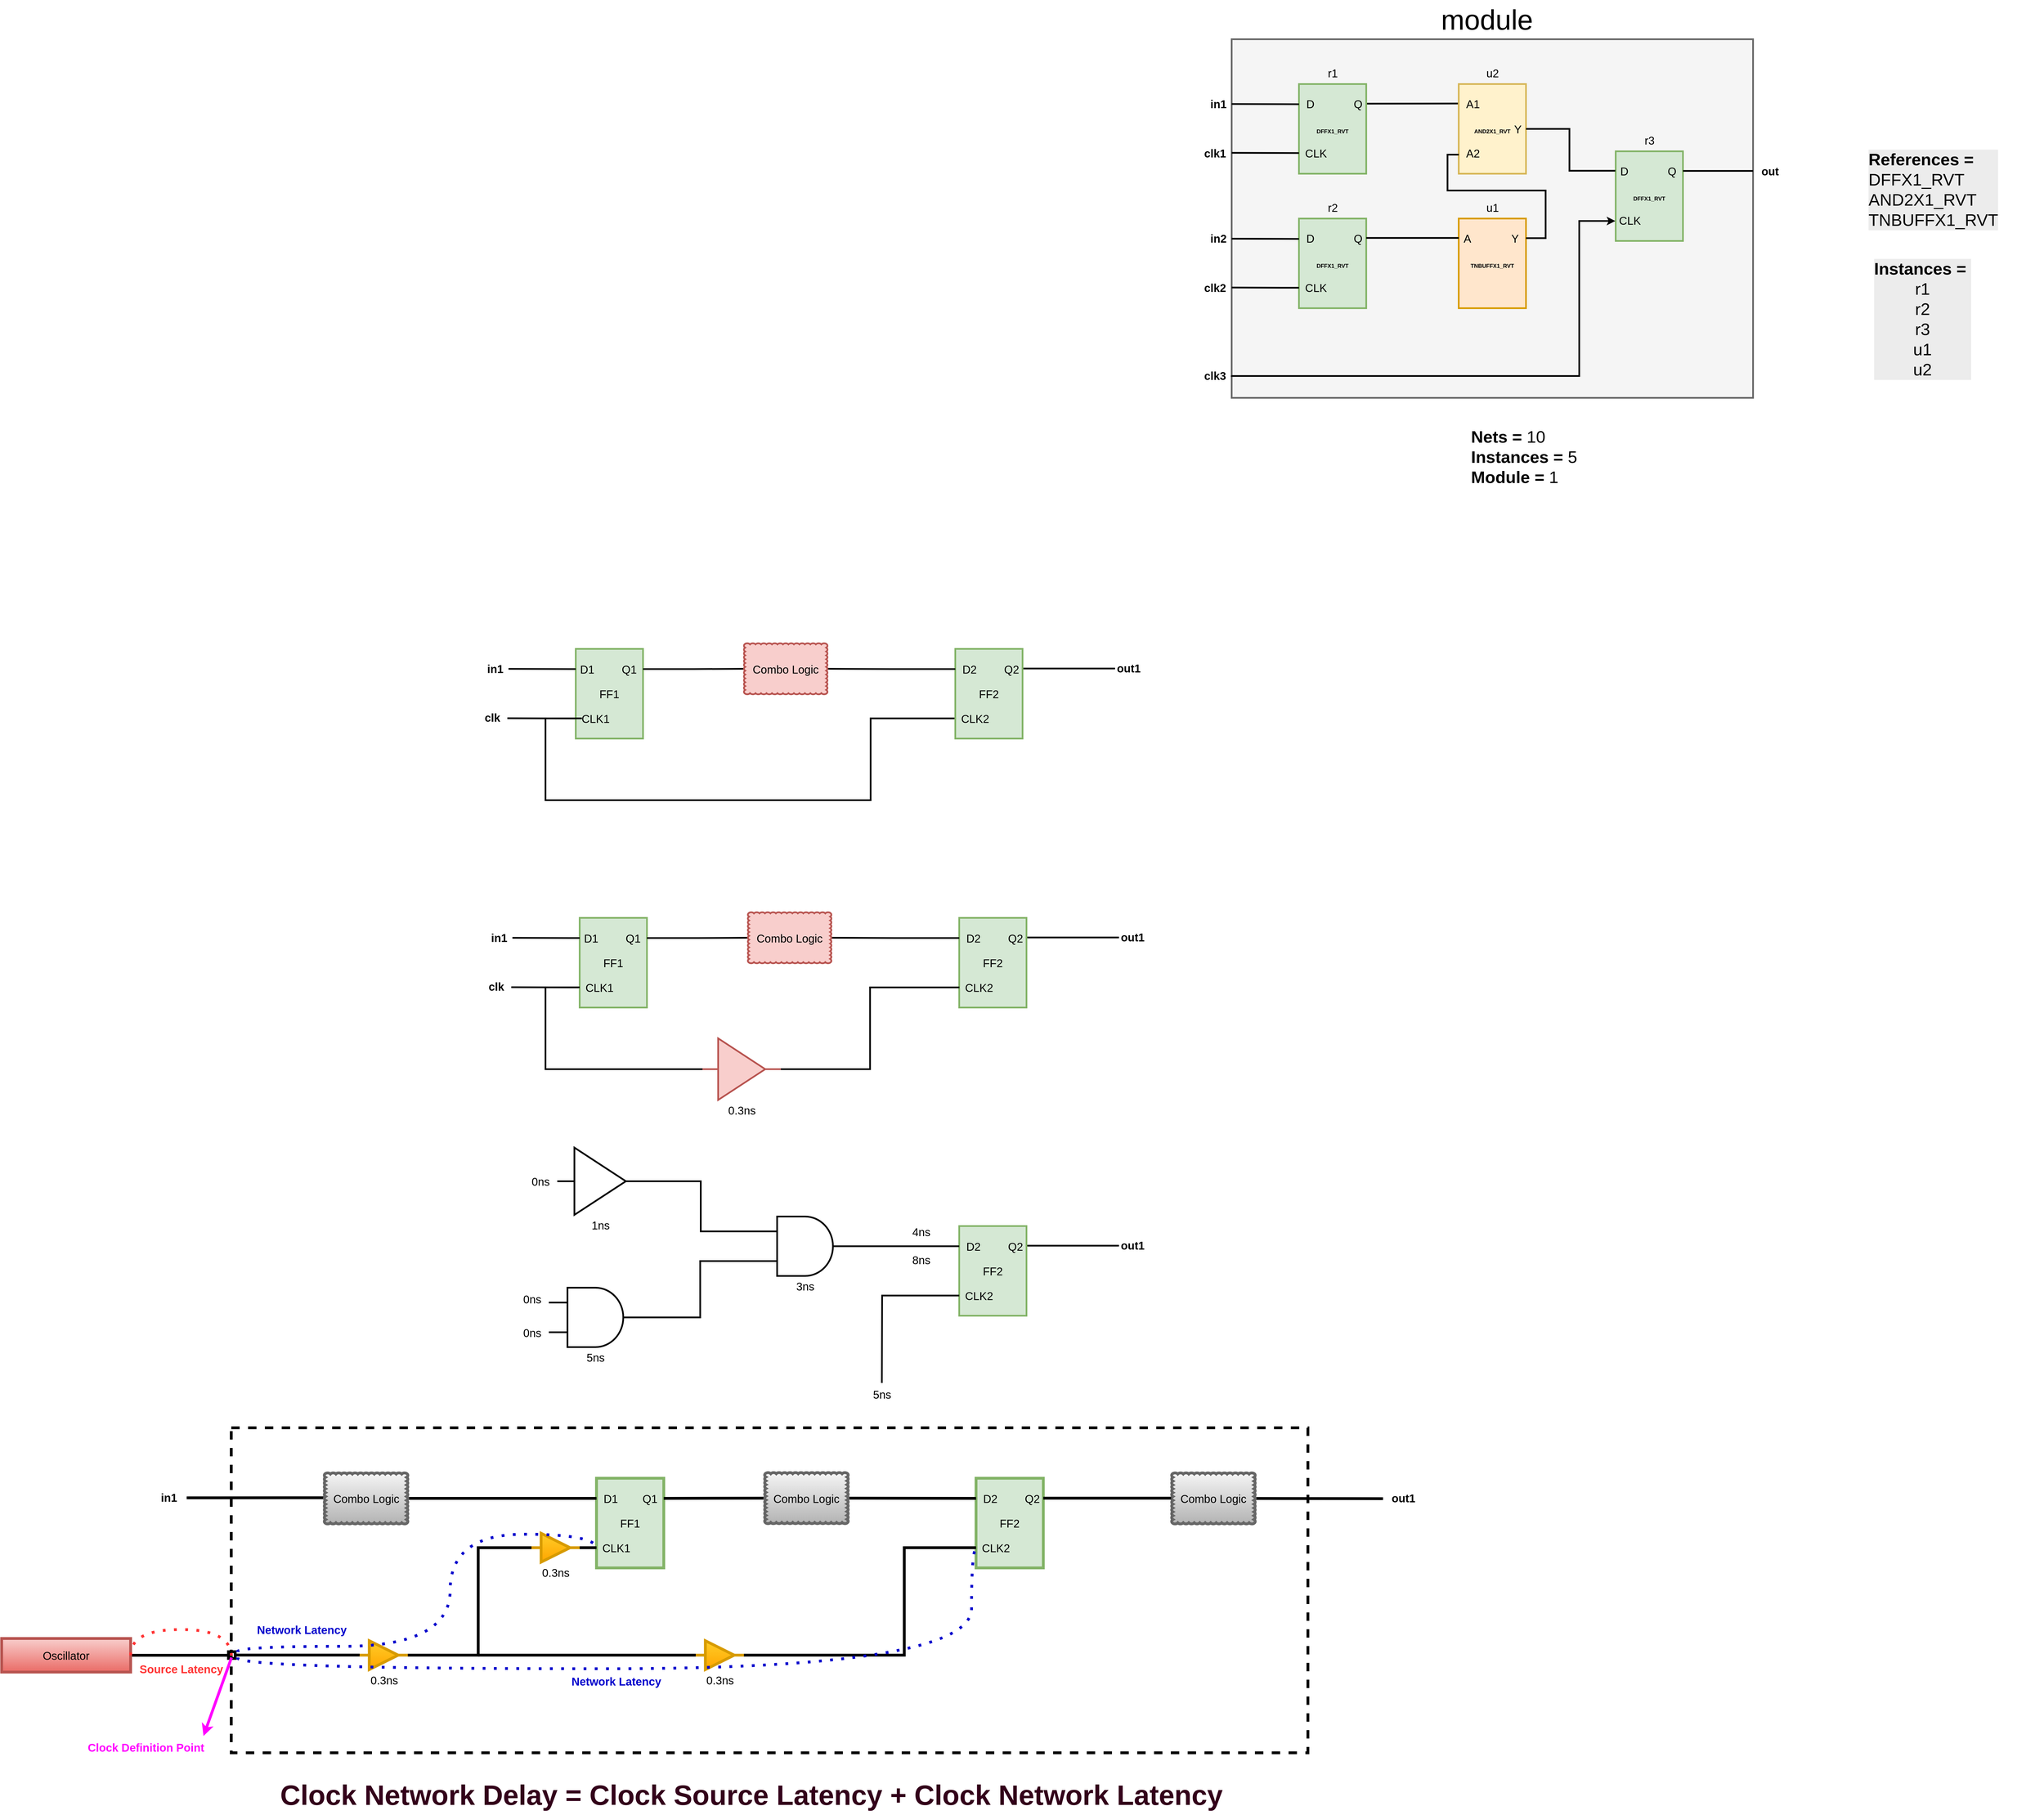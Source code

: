 <mxfile version="27.0.2">
  <diagram name="Page-1" id="DJe6TIGwghdVP-CnH3Ke">
    <mxGraphModel dx="6377" dy="1777" grid="0" gridSize="10" guides="1" tooltips="1" connect="1" arrows="1" fold="1" page="1" pageScale="1" pageWidth="850" pageHeight="1100" math="0" shadow="0">
      <root>
        <mxCell id="0" />
        <mxCell id="1" parent="0" />
        <mxCell id="BB0dW1mJOba3t8yH9grJ-174" value="" style="rounded=0;whiteSpace=wrap;html=1;dashed=1;strokeWidth=5;" vertex="1" parent="1">
          <mxGeometry x="-2320.5" y="2680" width="1920.5" height="580" as="geometry" />
        </mxCell>
        <mxCell id="BB0dW1mJOba3t8yH9grJ-25" value="" style="rounded=0;whiteSpace=wrap;html=1;strokeWidth=3;fillColor=#f5f5f5;strokeColor=#666666;fontColor=#333333;container=0;" vertex="1" parent="1">
          <mxGeometry x="-536" y="202" width="930" height="640" as="geometry" />
        </mxCell>
        <mxCell id="BB0dW1mJOba3t8yH9grJ-31" style="rounded=0;orthogonalLoop=1;jettySize=auto;html=1;entryX=-0.003;entryY=0.217;entryDx=0;entryDy=0;entryPerimeter=0;strokeWidth=3;endArrow=none;startFill=0;" edge="1" parent="1" target="BB0dW1mJOba3t8yH9grJ-17">
          <mxGeometry relative="1" as="geometry">
            <mxPoint x="-296" y="317" as="sourcePoint" />
            <mxPoint x="-131" y="272" as="targetPoint" />
          </mxGeometry>
        </mxCell>
        <mxCell id="BB0dW1mJOba3t8yH9grJ-1" value="&lt;font style=&quot;font-size: 10px;&quot;&gt;&lt;b&gt;DFFX1_RVT&lt;/b&gt;&lt;/font&gt;" style="rounded=0;whiteSpace=wrap;html=1;strokeWidth=3;fontSize=20;fillColor=#d5e8d4;strokeColor=#82b366;container=0;" vertex="1" parent="1">
          <mxGeometry x="-416" y="282" width="120" height="160" as="geometry" />
        </mxCell>
        <mxCell id="BB0dW1mJOba3t8yH9grJ-6" value="D" style="text;html=1;align=center;verticalAlign=middle;resizable=0;points=[];autosize=1;strokeColor=none;fillColor=none;strokeWidth=3;fontSize=20;container=0;" vertex="1" parent="1">
          <mxGeometry x="-416" y="297" width="40" height="40" as="geometry" />
        </mxCell>
        <mxCell id="BB0dW1mJOba3t8yH9grJ-7" value="CLK" style="text;html=1;align=center;verticalAlign=middle;resizable=0;points=[];autosize=1;strokeColor=none;fillColor=none;strokeWidth=3;fontSize=20;container=0;" vertex="1" parent="1">
          <mxGeometry x="-416" y="385" width="60" height="40" as="geometry" />
        </mxCell>
        <mxCell id="BB0dW1mJOba3t8yH9grJ-8" value="Q" style="text;html=1;align=center;verticalAlign=middle;resizable=0;points=[];autosize=1;strokeColor=none;fillColor=none;strokeWidth=3;fontSize=20;container=0;" vertex="1" parent="1">
          <mxGeometry x="-331" y="297" width="40" height="40" as="geometry" />
        </mxCell>
        <mxCell id="BB0dW1mJOba3t8yH9grJ-9" value="&lt;font style=&quot;font-size: 10px;&quot;&gt;&lt;b&gt;DFFX1_RVT&lt;/b&gt;&lt;/font&gt;" style="rounded=0;whiteSpace=wrap;html=1;strokeWidth=3;fontSize=20;fillColor=#d5e8d4;strokeColor=#82b366;container=0;" vertex="1" parent="1">
          <mxGeometry x="-416" y="522" width="120" height="160" as="geometry" />
        </mxCell>
        <mxCell id="BB0dW1mJOba3t8yH9grJ-10" value="D" style="text;html=1;align=center;verticalAlign=middle;resizable=0;points=[];autosize=1;strokeColor=none;fillColor=none;strokeWidth=3;fontSize=20;container=0;" vertex="1" parent="1">
          <mxGeometry x="-416" y="537" width="40" height="40" as="geometry" />
        </mxCell>
        <mxCell id="BB0dW1mJOba3t8yH9grJ-11" value="CLK" style="text;html=1;align=center;verticalAlign=middle;resizable=0;points=[];autosize=1;strokeColor=none;fillColor=none;strokeWidth=3;fontSize=20;container=0;" vertex="1" parent="1">
          <mxGeometry x="-416" y="625" width="60" height="40" as="geometry" />
        </mxCell>
        <mxCell id="BB0dW1mJOba3t8yH9grJ-12" value="Q" style="text;html=1;align=center;verticalAlign=middle;resizable=0;points=[];autosize=1;strokeColor=none;fillColor=none;strokeWidth=3;fontSize=20;container=0;" vertex="1" parent="1">
          <mxGeometry x="-331" y="537" width="40" height="40" as="geometry" />
        </mxCell>
        <mxCell id="BB0dW1mJOba3t8yH9grJ-13" value="&lt;font style=&quot;font-size: 10px;&quot;&gt;&lt;b&gt;DFFX1_RVT&lt;/b&gt;&lt;/font&gt;" style="rounded=0;whiteSpace=wrap;html=1;strokeWidth=3;fontSize=20;fillColor=#d5e8d4;strokeColor=#82b366;container=0;" vertex="1" parent="1">
          <mxGeometry x="149" y="402" width="120" height="160" as="geometry" />
        </mxCell>
        <mxCell id="BB0dW1mJOba3t8yH9grJ-14" value="D" style="text;html=1;align=center;verticalAlign=middle;resizable=0;points=[];autosize=1;strokeColor=none;fillColor=none;strokeWidth=3;fontSize=20;container=0;" vertex="1" parent="1">
          <mxGeometry x="144" y="417" width="40" height="40" as="geometry" />
        </mxCell>
        <mxCell id="BB0dW1mJOba3t8yH9grJ-15" value="CLK" style="text;html=1;align=center;verticalAlign=middle;resizable=0;points=[];autosize=1;strokeColor=none;fillColor=none;strokeWidth=3;fontSize=20;container=0;" vertex="1" parent="1">
          <mxGeometry x="144" y="505" width="60" height="40" as="geometry" />
        </mxCell>
        <mxCell id="BB0dW1mJOba3t8yH9grJ-37" style="edgeStyle=orthogonalEdgeStyle;rounded=0;orthogonalLoop=1;jettySize=auto;html=1;strokeWidth=3;endArrow=none;startFill=0;" edge="1" parent="1" source="BB0dW1mJOba3t8yH9grJ-16">
          <mxGeometry relative="1" as="geometry">
            <mxPoint x="394" y="437" as="targetPoint" />
          </mxGeometry>
        </mxCell>
        <mxCell id="BB0dW1mJOba3t8yH9grJ-16" value="Q" style="text;html=1;align=center;verticalAlign=middle;resizable=0;points=[];autosize=1;strokeColor=none;fillColor=none;strokeWidth=3;fontSize=20;container=0;" vertex="1" parent="1">
          <mxGeometry x="229" y="417" width="40" height="40" as="geometry" />
        </mxCell>
        <mxCell id="BB0dW1mJOba3t8yH9grJ-17" value="&lt;font style=&quot;font-size: 10px;&quot;&gt;&lt;b&gt;AND2X1_RVT&lt;/b&gt;&lt;/font&gt;" style="rounded=0;whiteSpace=wrap;html=1;strokeWidth=3;fontSize=20;fillColor=#fff2cc;strokeColor=#d6b656;container=0;" vertex="1" parent="1">
          <mxGeometry x="-131" y="282" width="120" height="160" as="geometry" />
        </mxCell>
        <mxCell id="BB0dW1mJOba3t8yH9grJ-18" value="A1" style="text;html=1;align=center;verticalAlign=middle;resizable=0;points=[];autosize=1;strokeColor=none;fillColor=none;strokeWidth=3;fontSize=20;container=0;" vertex="1" parent="1">
          <mxGeometry x="-131" y="297" width="50" height="40" as="geometry" />
        </mxCell>
        <mxCell id="BB0dW1mJOba3t8yH9grJ-19" value="A2" style="text;html=1;align=center;verticalAlign=middle;resizable=0;points=[];autosize=1;strokeColor=none;fillColor=none;strokeWidth=3;fontSize=20;container=0;" vertex="1" parent="1">
          <mxGeometry x="-131" y="385" width="50" height="40" as="geometry" />
        </mxCell>
        <mxCell id="BB0dW1mJOba3t8yH9grJ-20" value="Y" style="text;html=1;align=center;verticalAlign=middle;resizable=0;points=[];autosize=1;strokeColor=none;fillColor=none;strokeWidth=3;fontSize=20;container=0;" vertex="1" parent="1">
          <mxGeometry x="-46" y="342" width="40" height="40" as="geometry" />
        </mxCell>
        <mxCell id="BB0dW1mJOba3t8yH9grJ-21" value="&lt;span style=&quot;font-size: 10px;&quot;&gt;&lt;b&gt;TNBUFFX1_RVT&lt;/b&gt;&lt;/span&gt;" style="rounded=0;whiteSpace=wrap;html=1;strokeWidth=3;fontSize=20;fillColor=#ffe6cc;strokeColor=#d79b00;container=0;" vertex="1" parent="1">
          <mxGeometry x="-131" y="522" width="120" height="160" as="geometry" />
        </mxCell>
        <mxCell id="BB0dW1mJOba3t8yH9grJ-22" value="A" style="text;html=1;align=center;verticalAlign=middle;resizable=0;points=[];autosize=1;strokeColor=none;fillColor=none;strokeWidth=3;fontSize=20;container=0;" vertex="1" parent="1">
          <mxGeometry x="-136" y="537" width="40" height="40" as="geometry" />
        </mxCell>
        <mxCell id="BB0dW1mJOba3t8yH9grJ-24" value="Y" style="text;html=1;align=center;verticalAlign=middle;resizable=0;points=[];autosize=1;strokeColor=none;fillColor=none;strokeWidth=3;fontSize=20;container=0;" vertex="1" parent="1">
          <mxGeometry x="-51" y="537" width="40" height="40" as="geometry" />
        </mxCell>
        <mxCell id="BB0dW1mJOba3t8yH9grJ-26" value="" style="endArrow=none;html=1;rounded=0;exitX=0;exitY=0.266;exitDx=0;exitDy=0;exitPerimeter=0;strokeWidth=3;" edge="1" parent="1">
          <mxGeometry width="50" height="50" relative="1" as="geometry">
            <mxPoint x="-536" y="317.6" as="sourcePoint" />
            <mxPoint x="-416" y="318" as="targetPoint" />
          </mxGeometry>
        </mxCell>
        <mxCell id="BB0dW1mJOba3t8yH9grJ-27" value="" style="endArrow=none;html=1;rounded=0;exitX=0;exitY=0.266;exitDx=0;exitDy=0;exitPerimeter=0;strokeWidth=3;" edge="1" parent="1">
          <mxGeometry width="50" height="50" relative="1" as="geometry">
            <mxPoint x="-536" y="404.76" as="sourcePoint" />
            <mxPoint x="-416" y="405.16" as="targetPoint" />
          </mxGeometry>
        </mxCell>
        <mxCell id="BB0dW1mJOba3t8yH9grJ-28" value="" style="endArrow=none;html=1;rounded=0;exitX=0;exitY=0.266;exitDx=0;exitDy=0;exitPerimeter=0;strokeWidth=3;" edge="1" parent="1">
          <mxGeometry width="50" height="50" relative="1" as="geometry">
            <mxPoint x="-536" y="558" as="sourcePoint" />
            <mxPoint x="-416" y="558.4" as="targetPoint" />
          </mxGeometry>
        </mxCell>
        <mxCell id="BB0dW1mJOba3t8yH9grJ-29" value="" style="endArrow=none;html=1;rounded=0;exitX=0;exitY=0.266;exitDx=0;exitDy=0;exitPerimeter=0;strokeWidth=3;" edge="1" parent="1">
          <mxGeometry width="50" height="50" relative="1" as="geometry">
            <mxPoint x="-536" y="645.16" as="sourcePoint" />
            <mxPoint x="-416" y="645.56" as="targetPoint" />
          </mxGeometry>
        </mxCell>
        <mxCell id="BB0dW1mJOba3t8yH9grJ-32" style="rounded=0;orthogonalLoop=1;jettySize=auto;html=1;entryX=-0.003;entryY=0.217;entryDx=0;entryDy=0;entryPerimeter=0;strokeWidth=3;endArrow=none;startFill=0;" edge="1" parent="1">
          <mxGeometry relative="1" as="geometry">
            <mxPoint x="-296" y="556.58" as="sourcePoint" />
            <mxPoint x="-131" y="556.58" as="targetPoint" />
          </mxGeometry>
        </mxCell>
        <mxCell id="BB0dW1mJOba3t8yH9grJ-33" style="edgeStyle=orthogonalEdgeStyle;rounded=0;orthogonalLoop=1;jettySize=auto;html=1;entryX=0.11;entryY=0.495;entryDx=0;entryDy=0;entryPerimeter=0;strokeWidth=3;endArrow=none;startFill=0;" edge="1" parent="1" source="BB0dW1mJOba3t8yH9grJ-17" target="BB0dW1mJOba3t8yH9grJ-14">
          <mxGeometry relative="1" as="geometry" />
        </mxCell>
        <mxCell id="BB0dW1mJOba3t8yH9grJ-34" style="edgeStyle=orthogonalEdgeStyle;rounded=0;orthogonalLoop=1;jettySize=auto;html=1;entryX=0.004;entryY=0.575;entryDx=0;entryDy=0;entryPerimeter=0;strokeWidth=3;endArrow=none;startFill=0;" edge="1" parent="1" source="BB0dW1mJOba3t8yH9grJ-24" target="BB0dW1mJOba3t8yH9grJ-19">
          <mxGeometry relative="1" as="geometry">
            <Array as="points">
              <mxPoint x="24" y="557" />
              <mxPoint x="24" y="472" />
              <mxPoint x="-151" y="472" />
              <mxPoint x="-151" y="408" />
            </Array>
          </mxGeometry>
        </mxCell>
        <mxCell id="BB0dW1mJOba3t8yH9grJ-36" value="" style="endArrow=classic;html=1;rounded=0;entryX=0.073;entryY=0.535;entryDx=0;entryDy=0;entryPerimeter=0;edgeStyle=orthogonalEdgeStyle;strokeWidth=3;endFill=1;" edge="1" parent="1" target="BB0dW1mJOba3t8yH9grJ-15">
          <mxGeometry width="50" height="50" relative="1" as="geometry">
            <mxPoint x="-536" y="802" as="sourcePoint" />
            <mxPoint x="-486" y="752" as="targetPoint" />
            <Array as="points">
              <mxPoint x="-536" y="803" />
              <mxPoint x="84" y="803" />
              <mxPoint x="84" y="526" />
            </Array>
          </mxGeometry>
        </mxCell>
        <mxCell id="BB0dW1mJOba3t8yH9grJ-38" value="in1" style="text;html=1;align=center;verticalAlign=middle;resizable=0;points=[];autosize=1;strokeColor=none;fillColor=none;strokeWidth=3;fontSize=20;fontStyle=1;container=0;" vertex="1" parent="1">
          <mxGeometry x="-583" y="299" width="45" height="36" as="geometry" />
        </mxCell>
        <mxCell id="BB0dW1mJOba3t8yH9grJ-39" value="clk1" style="text;html=1;align=center;verticalAlign=middle;resizable=0;points=[];autosize=1;strokeColor=none;fillColor=none;strokeWidth=3;fontSize=20;fontStyle=1;container=0;" vertex="1" parent="1">
          <mxGeometry x="-593" y="387" width="54" height="36" as="geometry" />
        </mxCell>
        <mxCell id="BB0dW1mJOba3t8yH9grJ-40" value="in2" style="text;html=1;align=center;verticalAlign=middle;resizable=0;points=[];autosize=1;strokeColor=none;fillColor=none;strokeWidth=3;fontSize=20;fontStyle=1;container=0;" vertex="1" parent="1">
          <mxGeometry x="-583" y="539" width="45" height="36" as="geometry" />
        </mxCell>
        <mxCell id="BB0dW1mJOba3t8yH9grJ-41" value="clk2" style="text;html=1;align=center;verticalAlign=middle;resizable=0;points=[];autosize=1;strokeColor=none;fillColor=none;strokeWidth=3;fontSize=20;fontStyle=1;container=0;" vertex="1" parent="1">
          <mxGeometry x="-593" y="627" width="54" height="36" as="geometry" />
        </mxCell>
        <mxCell id="BB0dW1mJOba3t8yH9grJ-42" value="clk3" style="text;html=1;align=center;verticalAlign=middle;resizable=0;points=[];autosize=1;strokeColor=none;fillColor=none;strokeWidth=3;fontSize=20;fontStyle=1;container=0;" vertex="1" parent="1">
          <mxGeometry x="-593" y="784" width="54" height="36" as="geometry" />
        </mxCell>
        <mxCell id="BB0dW1mJOba3t8yH9grJ-43" value="r1" style="text;html=1;align=center;verticalAlign=middle;resizable=0;points=[];autosize=1;strokeColor=none;fillColor=none;strokeWidth=3;fontSize=20;container=0;" vertex="1" parent="1">
          <mxGeometry x="-376" y="242" width="40" height="40" as="geometry" />
        </mxCell>
        <mxCell id="BB0dW1mJOba3t8yH9grJ-44" value="r2" style="text;html=1;align=center;verticalAlign=middle;resizable=0;points=[];autosize=1;strokeColor=none;fillColor=none;strokeWidth=3;fontSize=20;container=0;" vertex="1" parent="1">
          <mxGeometry x="-376" y="482" width="40" height="40" as="geometry" />
        </mxCell>
        <mxCell id="BB0dW1mJOba3t8yH9grJ-45" value="u2" style="text;html=1;align=center;verticalAlign=middle;resizable=0;points=[];autosize=1;strokeColor=none;fillColor=none;strokeWidth=3;fontSize=20;container=0;" vertex="1" parent="1">
          <mxGeometry x="-96" y="242" width="50" height="40" as="geometry" />
        </mxCell>
        <mxCell id="BB0dW1mJOba3t8yH9grJ-46" value="u1" style="text;html=1;align=center;verticalAlign=middle;resizable=0;points=[];autosize=1;strokeColor=none;fillColor=none;strokeWidth=3;fontSize=20;container=0;" vertex="1" parent="1">
          <mxGeometry x="-96" y="482" width="50" height="40" as="geometry" />
        </mxCell>
        <mxCell id="BB0dW1mJOba3t8yH9grJ-47" value="r3" style="text;html=1;align=center;verticalAlign=middle;resizable=0;points=[];autosize=1;strokeColor=none;fillColor=none;strokeWidth=3;fontSize=20;container=0;" vertex="1" parent="1">
          <mxGeometry x="189" y="362" width="40" height="40" as="geometry" />
        </mxCell>
        <mxCell id="BB0dW1mJOba3t8yH9grJ-49" value="&lt;font style=&quot;font-size: 30px;&quot;&gt;&lt;b&gt;Nets =&lt;/b&gt; 10&lt;/font&gt;&lt;div&gt;&lt;font style=&quot;font-size: 30px;&quot;&gt;&lt;b&gt;Instances =&lt;/b&gt; 5&lt;/font&gt;&lt;/div&gt;&lt;div&gt;&lt;font style=&quot;font-size: 30px;&quot;&gt;&lt;b&gt;Module =&lt;/b&gt; 1&lt;/font&gt;&lt;/div&gt;&lt;div&gt;&lt;br&gt;&lt;/div&gt;" style="text;html=1;align=left;verticalAlign=middle;resizable=0;points=[];autosize=1;strokeColor=none;fillColor=none;strokeWidth=3;fontSize=20;container=0;" vertex="1" parent="1">
          <mxGeometry x="-111" y="887" width="207" height="144" as="geometry" />
        </mxCell>
        <mxCell id="BB0dW1mJOba3t8yH9grJ-50" value="module" style="text;html=1;align=center;verticalAlign=middle;resizable=0;points=[];autosize=1;strokeColor=none;fillColor=none;strokeWidth=3;fontSize=50;container=0;" vertex="1" parent="1">
          <mxGeometry x="-176" y="132" width="190" height="70" as="geometry" />
        </mxCell>
        <mxCell id="BB0dW1mJOba3t8yH9grJ-51" value="out" style="text;html=1;align=center;verticalAlign=middle;resizable=0;points=[];autosize=1;strokeColor=none;fillColor=none;strokeWidth=3;fontSize=20;fontStyle=1;container=0;" vertex="1" parent="1">
          <mxGeometry x="401" y="419" width="46" height="36" as="geometry" />
        </mxCell>
        <mxCell id="BB0dW1mJOba3t8yH9grJ-54" value="&lt;div style=&quot;forced-color-adjust: none; color: rgb(0, 0, 0); font-family: Helvetica; font-size: 20px; font-style: normal; font-variant-ligatures: normal; font-variant-caps: normal; letter-spacing: normal; orphans: 2; text-align: left; text-indent: 0px; text-transform: none; widows: 2; word-spacing: 0px; -webkit-text-stroke-width: 0px; white-space: nowrap; background-color: rgb(236, 236, 236); text-decoration-thickness: initial; text-decoration-style: initial; text-decoration-color: initial;&quot;&gt;&lt;font style=&quot;forced-color-adjust: none; font-size: 30px;&quot;&gt;&lt;b&gt;References =&amp;nbsp;&lt;/b&gt;&lt;/font&gt;&lt;/div&gt;&lt;div style=&quot;forced-color-adjust: none; color: rgb(0, 0, 0); font-family: Helvetica; font-size: 20px; font-style: normal; font-variant-ligatures: normal; font-variant-caps: normal; font-weight: 400; letter-spacing: normal; orphans: 2; text-align: left; text-indent: 0px; text-transform: none; widows: 2; word-spacing: 0px; -webkit-text-stroke-width: 0px; white-space: nowrap; background-color: rgb(236, 236, 236); text-decoration-thickness: initial; text-decoration-style: initial; text-decoration-color: initial;&quot;&gt;&lt;span style=&quot;background-color: light-dark(rgb(236, 236, 236), rgb(34, 34, 34)); color: light-dark(rgb(0, 0, 0), rgb(237, 237, 237)); font-size: 30px; text-align: center; text-wrap-mode: wrap;&quot;&gt;DFFX1_RVT&lt;/span&gt;&lt;br&gt;&lt;span style=&quot;background-color: light-dark(rgb(236, 236, 236), rgb(34, 34, 34)); color: light-dark(rgb(0, 0, 0), rgb(237, 237, 237)); font-size: 30px; text-align: center; text-wrap-mode: wrap;&quot;&gt;AND2X1_RVT&lt;/span&gt;&lt;br&gt;&lt;span style=&quot;background-color: light-dark(rgb(236, 236, 236), rgb(34, 34, 34)); color: light-dark(rgb(0, 0, 0), rgb(237, 237, 237)); font-size: 30px; text-align: center; text-wrap-mode: wrap;&quot;&gt;TNBUFFX1_RVT&lt;/span&gt;&lt;/div&gt;" style="text;whiteSpace=wrap;html=1;" vertex="1" parent="1">
          <mxGeometry x="597.999" y="392.0" width="304" height="206" as="geometry" />
        </mxCell>
        <mxCell id="BB0dW1mJOba3t8yH9grJ-55" value="&lt;div style=&quot;forced-color-adjust: none; color: rgb(0, 0, 0); font-family: Helvetica; font-size: 20px; font-style: normal; font-variant-ligatures: normal; font-variant-caps: normal; letter-spacing: normal; orphans: 2; text-align: left; text-indent: 0px; text-transform: none; widows: 2; word-spacing: 0px; -webkit-text-stroke-width: 0px; white-space: nowrap; background-color: rgb(236, 236, 236); text-decoration-thickness: initial; text-decoration-style: initial; text-decoration-color: initial;&quot;&gt;&lt;font style=&quot;forced-color-adjust: none; font-size: 30px;&quot;&gt;&lt;b&gt;Instances =&amp;nbsp;&lt;/b&gt;&lt;/font&gt;&lt;/div&gt;&lt;div style=&quot;text-align: center; forced-color-adjust: none; color: rgb(0, 0, 0); font-family: Helvetica; font-style: normal; font-variant-ligatures: normal; font-variant-caps: normal; font-weight: 400; letter-spacing: normal; orphans: 2; text-indent: 0px; text-transform: none; widows: 2; word-spacing: 0px; -webkit-text-stroke-width: 0px; white-space-collapse: collapse; background-color: rgb(236, 236, 236); text-decoration-thickness: initial; text-decoration-style: initial; text-decoration-color: initial;&quot;&gt;&lt;span style=&quot;font-size: 30px;&quot;&gt;r1&lt;/span&gt;&lt;/div&gt;&lt;div style=&quot;text-align: center; forced-color-adjust: none; color: rgb(0, 0, 0); font-family: Helvetica; font-style: normal; font-variant-ligatures: normal; font-variant-caps: normal; font-weight: 400; letter-spacing: normal; orphans: 2; text-indent: 0px; text-transform: none; widows: 2; word-spacing: 0px; -webkit-text-stroke-width: 0px; white-space-collapse: collapse; background-color: rgb(236, 236, 236); text-decoration-thickness: initial; text-decoration-style: initial; text-decoration-color: initial;&quot;&gt;&lt;span style=&quot;font-size: 30px;&quot;&gt;r2&lt;/span&gt;&lt;/div&gt;&lt;div style=&quot;text-align: center; forced-color-adjust: none; color: rgb(0, 0, 0); font-family: Helvetica; font-style: normal; font-variant-ligatures: normal; font-variant-caps: normal; font-weight: 400; letter-spacing: normal; orphans: 2; text-indent: 0px; text-transform: none; widows: 2; word-spacing: 0px; -webkit-text-stroke-width: 0px; white-space-collapse: collapse; background-color: rgb(236, 236, 236); text-decoration-thickness: initial; text-decoration-style: initial; text-decoration-color: initial;&quot;&gt;&lt;span style=&quot;font-size: 30px;&quot;&gt;r3&lt;/span&gt;&lt;/div&gt;&lt;div style=&quot;text-align: center; forced-color-adjust: none; color: rgb(0, 0, 0); font-family: Helvetica; font-style: normal; font-variant-ligatures: normal; font-variant-caps: normal; font-weight: 400; letter-spacing: normal; orphans: 2; text-indent: 0px; text-transform: none; widows: 2; word-spacing: 0px; -webkit-text-stroke-width: 0px; white-space-collapse: collapse; background-color: rgb(236, 236, 236); text-decoration-thickness: initial; text-decoration-style: initial; text-decoration-color: initial;&quot;&gt;&lt;span style=&quot;font-size: 30px;&quot;&gt;u1&lt;/span&gt;&lt;/div&gt;&lt;div style=&quot;text-align: center; forced-color-adjust: none; color: rgb(0, 0, 0); font-family: Helvetica; font-style: normal; font-variant-ligatures: normal; font-variant-caps: normal; font-weight: 400; letter-spacing: normal; orphans: 2; text-indent: 0px; text-transform: none; widows: 2; word-spacing: 0px; -webkit-text-stroke-width: 0px; white-space-collapse: collapse; background-color: rgb(236, 236, 236); text-decoration-thickness: initial; text-decoration-style: initial; text-decoration-color: initial;&quot;&gt;&lt;span style=&quot;font-size: 30px;&quot;&gt;u2&lt;/span&gt;&lt;/div&gt;" style="text;whiteSpace=wrap;html=1;" vertex="1" parent="1">
          <mxGeometry x="607.999" y="587.0" width="304" height="206" as="geometry" />
        </mxCell>
        <mxCell id="BB0dW1mJOba3t8yH9grJ-57" value="FF1" style="rounded=0;whiteSpace=wrap;html=1;strokeWidth=3;fontSize=20;fillColor=#d5e8d4;strokeColor=#82b366;container=0;" vertex="1" parent="1">
          <mxGeometry x="-1699" y="1770" width="120" height="160" as="geometry" />
        </mxCell>
        <mxCell id="BB0dW1mJOba3t8yH9grJ-58" value="" style="endArrow=none;html=1;rounded=0;exitX=0;exitY=0.266;exitDx=0;exitDy=0;exitPerimeter=0;strokeWidth=3;" edge="1" parent="1">
          <mxGeometry width="50" height="50" relative="1" as="geometry">
            <mxPoint x="-1819" y="1805.6" as="sourcePoint" />
            <mxPoint x="-1699" y="1806" as="targetPoint" />
          </mxGeometry>
        </mxCell>
        <mxCell id="BB0dW1mJOba3t8yH9grJ-60" value="in1" style="text;html=1;align=center;verticalAlign=middle;resizable=0;points=[];autosize=1;strokeColor=none;fillColor=none;strokeWidth=3;fontSize=20;fontStyle=1;container=0;" vertex="1" parent="1">
          <mxGeometry x="-1866" y="1787" width="45" height="36" as="geometry" />
        </mxCell>
        <mxCell id="BB0dW1mJOba3t8yH9grJ-61" value="clk" style="text;html=1;align=center;verticalAlign=middle;resizable=0;points=[];autosize=1;strokeColor=none;fillColor=none;strokeWidth=4;fontSize=20;fontStyle=1;container=0;" vertex="1" parent="1">
          <mxGeometry x="-1873" y="1872" width="50" height="40" as="geometry" />
        </mxCell>
        <mxCell id="BB0dW1mJOba3t8yH9grJ-62" value="D1" style="text;html=1;align=center;verticalAlign=middle;resizable=0;points=[];autosize=1;strokeColor=none;fillColor=none;strokeWidth=3;fontSize=20;container=0;" vertex="1" parent="1">
          <mxGeometry x="-1704" y="1786" width="50" height="40" as="geometry" />
        </mxCell>
        <mxCell id="BB0dW1mJOba3t8yH9grJ-86" style="edgeStyle=orthogonalEdgeStyle;rounded=0;orthogonalLoop=1;jettySize=auto;html=1;entryX=0;entryY=0.5;entryDx=0;entryDy=0;strokeWidth=3;endArrow=none;startFill=0;" edge="1" parent="1" source="BB0dW1mJOba3t8yH9grJ-63" target="BB0dW1mJOba3t8yH9grJ-84">
          <mxGeometry relative="1" as="geometry">
            <Array as="points">
              <mxPoint x="-1760" y="1894" />
              <mxPoint x="-1760" y="2040" />
            </Array>
          </mxGeometry>
        </mxCell>
        <mxCell id="BB0dW1mJOba3t8yH9grJ-63" value="CLK1" style="text;html=1;align=center;verticalAlign=middle;resizable=0;points=[];autosize=1;strokeColor=none;fillColor=none;strokeWidth=3;fontSize=20;container=0;" vertex="1" parent="1">
          <mxGeometry x="-1699" y="1874" width="70" height="40" as="geometry" />
        </mxCell>
        <mxCell id="BB0dW1mJOba3t8yH9grJ-79" value="" style="edgeStyle=orthogonalEdgeStyle;rounded=0;orthogonalLoop=1;jettySize=auto;html=1;strokeWidth=3;endArrow=none;startFill=0;" edge="1" parent="1" source="BB0dW1mJOba3t8yH9grJ-64" target="BB0dW1mJOba3t8yH9grJ-78">
          <mxGeometry relative="1" as="geometry" />
        </mxCell>
        <mxCell id="BB0dW1mJOba3t8yH9grJ-64" value="Q1" style="text;html=1;align=center;verticalAlign=middle;resizable=0;points=[];autosize=1;strokeColor=none;fillColor=none;strokeWidth=3;fontSize=20;container=0;" vertex="1" parent="1">
          <mxGeometry x="-1629" y="1786" width="50" height="40" as="geometry" />
        </mxCell>
        <mxCell id="BB0dW1mJOba3t8yH9grJ-65" style="rounded=0;orthogonalLoop=1;jettySize=auto;html=1;entryX=-0.003;entryY=0.217;entryDx=0;entryDy=0;entryPerimeter=0;strokeWidth=3;endArrow=none;startFill=0;" edge="1" parent="1">
          <mxGeometry relative="1" as="geometry">
            <mxPoint x="-902" y="1805" as="sourcePoint" />
            <mxPoint x="-737" y="1805" as="targetPoint" />
          </mxGeometry>
        </mxCell>
        <mxCell id="BB0dW1mJOba3t8yH9grJ-66" value="FF2" style="rounded=0;whiteSpace=wrap;html=1;strokeWidth=3;fontSize=20;fillColor=#d5e8d4;strokeColor=#82b366;container=0;" vertex="1" parent="1">
          <mxGeometry x="-1022" y="1770" width="120" height="160" as="geometry" />
        </mxCell>
        <mxCell id="BB0dW1mJOba3t8yH9grJ-83" value="" style="edgeStyle=orthogonalEdgeStyle;rounded=0;orthogonalLoop=1;jettySize=auto;html=1;endArrow=none;startFill=0;strokeWidth=3;" edge="1" parent="1" source="BB0dW1mJOba3t8yH9grJ-71" target="BB0dW1mJOba3t8yH9grJ-78">
          <mxGeometry relative="1" as="geometry" />
        </mxCell>
        <mxCell id="BB0dW1mJOba3t8yH9grJ-71" value="D2" style="text;html=1;align=center;verticalAlign=middle;resizable=0;points=[];autosize=1;strokeColor=none;fillColor=none;strokeWidth=3;fontSize=20;container=0;" vertex="1" parent="1">
          <mxGeometry x="-1022" y="1786" width="50" height="40" as="geometry" />
        </mxCell>
        <mxCell id="BB0dW1mJOba3t8yH9grJ-72" value="CLK2" style="text;html=1;align=center;verticalAlign=middle;resizable=0;points=[];autosize=1;strokeColor=none;fillColor=none;strokeWidth=3;fontSize=20;container=0;" vertex="1" parent="1">
          <mxGeometry x="-1022" y="1874" width="70" height="40" as="geometry" />
        </mxCell>
        <mxCell id="BB0dW1mJOba3t8yH9grJ-73" value="Q2" style="text;html=1;align=center;verticalAlign=middle;resizable=0;points=[];autosize=1;strokeColor=none;fillColor=none;strokeWidth=3;fontSize=20;container=0;" vertex="1" parent="1">
          <mxGeometry x="-947" y="1786" width="50" height="40" as="geometry" />
        </mxCell>
        <mxCell id="BB0dW1mJOba3t8yH9grJ-78" value="Combo Logic" style="whiteSpace=wrap;html=1;shape=mxgraph.basic.cloud_rect;strokeWidth=3;fontSize=20;fillColor=#f8cecc;strokeColor=#b85450;" vertex="1" parent="1">
          <mxGeometry x="-1399" y="1760" width="149" height="91" as="geometry" />
        </mxCell>
        <mxCell id="BB0dW1mJOba3t8yH9grJ-84" value="0.3ns" style="verticalLabelPosition=bottom;shadow=0;dashed=0;align=center;html=1;verticalAlign=top;shape=mxgraph.electrical.logic_gates.buffer2;strokeWidth=3;fontSize=20;fillColor=#f8cecc;strokeColor=#b85450;" vertex="1" parent="1">
          <mxGeometry x="-1480" y="1985" width="140" height="110" as="geometry" />
        </mxCell>
        <mxCell id="BB0dW1mJOba3t8yH9grJ-88" value="" style="endArrow=none;html=1;rounded=0;exitX=0;exitY=0.266;exitDx=0;exitDy=0;exitPerimeter=0;strokeWidth=3;" edge="1" parent="1">
          <mxGeometry width="50" height="50" relative="1" as="geometry">
            <mxPoint x="-1821" y="1893.77" as="sourcePoint" />
            <mxPoint x="-1701" y="1894.17" as="targetPoint" />
          </mxGeometry>
        </mxCell>
        <mxCell id="BB0dW1mJOba3t8yH9grJ-90" style="edgeStyle=orthogonalEdgeStyle;rounded=0;orthogonalLoop=1;jettySize=auto;html=1;exitX=1;exitY=0.5;exitDx=0;exitDy=0;entryX=0.004;entryY=0.502;entryDx=0;entryDy=0;entryPerimeter=0;strokeWidth=3;endArrow=none;startFill=0;" edge="1" parent="1" source="BB0dW1mJOba3t8yH9grJ-84" target="BB0dW1mJOba3t8yH9grJ-72">
          <mxGeometry relative="1" as="geometry" />
        </mxCell>
        <mxCell id="BB0dW1mJOba3t8yH9grJ-91" value="out1" style="text;html=1;align=center;verticalAlign=middle;resizable=0;points=[];autosize=1;strokeColor=none;fillColor=none;strokeWidth=3;fontSize=20;fontStyle=1;container=0;" vertex="1" parent="1">
          <mxGeometry x="-743" y="1784" width="60" height="40" as="geometry" />
        </mxCell>
        <mxCell id="BB0dW1mJOba3t8yH9grJ-92" value="FF1" style="rounded=0;whiteSpace=wrap;html=1;strokeWidth=3;fontSize=20;fillColor=#d5e8d4;strokeColor=#82b366;container=0;" vertex="1" parent="1">
          <mxGeometry x="-1706" y="1290" width="120" height="160" as="geometry" />
        </mxCell>
        <mxCell id="BB0dW1mJOba3t8yH9grJ-93" value="" style="endArrow=none;html=1;rounded=0;exitX=0;exitY=0.266;exitDx=0;exitDy=0;exitPerimeter=0;strokeWidth=3;" edge="1" parent="1">
          <mxGeometry width="50" height="50" relative="1" as="geometry">
            <mxPoint x="-1826" y="1325.6" as="sourcePoint" />
            <mxPoint x="-1706" y="1326" as="targetPoint" />
          </mxGeometry>
        </mxCell>
        <mxCell id="BB0dW1mJOba3t8yH9grJ-94" value="in1" style="text;html=1;align=center;verticalAlign=middle;resizable=0;points=[];autosize=1;strokeColor=none;fillColor=none;strokeWidth=3;fontSize=20;fontStyle=1;container=0;" vertex="1" parent="1">
          <mxGeometry x="-1873" y="1307" width="45" height="36" as="geometry" />
        </mxCell>
        <mxCell id="BB0dW1mJOba3t8yH9grJ-95" value="clk" style="text;html=1;align=center;verticalAlign=middle;resizable=0;points=[];autosize=1;strokeColor=none;fillColor=none;strokeWidth=4;fontSize=20;fontStyle=1;container=0;" vertex="1" parent="1">
          <mxGeometry x="-1880" y="1392" width="50" height="40" as="geometry" />
        </mxCell>
        <mxCell id="BB0dW1mJOba3t8yH9grJ-96" value="D1" style="text;html=1;align=center;verticalAlign=middle;resizable=0;points=[];autosize=1;strokeColor=none;fillColor=none;strokeWidth=3;fontSize=20;container=0;" vertex="1" parent="1">
          <mxGeometry x="-1711" y="1306" width="50" height="40" as="geometry" />
        </mxCell>
        <mxCell id="BB0dW1mJOba3t8yH9grJ-97" style="edgeStyle=orthogonalEdgeStyle;rounded=0;orthogonalLoop=1;jettySize=auto;html=1;strokeWidth=3;endArrow=none;startFill=0;" edge="1" parent="1">
          <mxGeometry relative="1" as="geometry">
            <Array as="points">
              <mxPoint x="-1760" y="1414" />
              <mxPoint x="-1760" y="1560" />
              <mxPoint x="-1180" y="1560" />
              <mxPoint x="-1180" y="1414" />
            </Array>
            <mxPoint x="-1695" y="1414" as="sourcePoint" />
            <mxPoint x="-1029" y="1414" as="targetPoint" />
          </mxGeometry>
        </mxCell>
        <mxCell id="BB0dW1mJOba3t8yH9grJ-98" value="CLK1" style="text;html=1;align=center;verticalAlign=middle;resizable=0;points=[];autosize=1;strokeColor=none;fillColor=none;strokeWidth=3;fontSize=20;container=0;" vertex="1" parent="1">
          <mxGeometry x="-1706" y="1394" width="70" height="40" as="geometry" />
        </mxCell>
        <mxCell id="BB0dW1mJOba3t8yH9grJ-99" value="" style="edgeStyle=orthogonalEdgeStyle;rounded=0;orthogonalLoop=1;jettySize=auto;html=1;strokeWidth=3;endArrow=none;startFill=0;" edge="1" parent="1" source="BB0dW1mJOba3t8yH9grJ-100" target="BB0dW1mJOba3t8yH9grJ-107">
          <mxGeometry relative="1" as="geometry" />
        </mxCell>
        <mxCell id="BB0dW1mJOba3t8yH9grJ-100" value="Q1" style="text;html=1;align=center;verticalAlign=middle;resizable=0;points=[];autosize=1;strokeColor=none;fillColor=none;strokeWidth=3;fontSize=20;container=0;" vertex="1" parent="1">
          <mxGeometry x="-1636" y="1306" width="50" height="40" as="geometry" />
        </mxCell>
        <mxCell id="BB0dW1mJOba3t8yH9grJ-101" style="rounded=0;orthogonalLoop=1;jettySize=auto;html=1;entryX=-0.003;entryY=0.217;entryDx=0;entryDy=0;entryPerimeter=0;strokeWidth=3;endArrow=none;startFill=0;" edge="1" parent="1">
          <mxGeometry relative="1" as="geometry">
            <mxPoint x="-909" y="1325" as="sourcePoint" />
            <mxPoint x="-744" y="1325" as="targetPoint" />
          </mxGeometry>
        </mxCell>
        <mxCell id="BB0dW1mJOba3t8yH9grJ-102" value="FF2" style="rounded=0;whiteSpace=wrap;html=1;strokeWidth=3;fontSize=20;fillColor=#d5e8d4;strokeColor=#82b366;container=0;" vertex="1" parent="1">
          <mxGeometry x="-1029" y="1290" width="120" height="160" as="geometry" />
        </mxCell>
        <mxCell id="BB0dW1mJOba3t8yH9grJ-103" value="" style="edgeStyle=orthogonalEdgeStyle;rounded=0;orthogonalLoop=1;jettySize=auto;html=1;endArrow=none;startFill=0;strokeWidth=3;" edge="1" parent="1" source="BB0dW1mJOba3t8yH9grJ-104" target="BB0dW1mJOba3t8yH9grJ-107">
          <mxGeometry relative="1" as="geometry" />
        </mxCell>
        <mxCell id="BB0dW1mJOba3t8yH9grJ-104" value="D2" style="text;html=1;align=center;verticalAlign=middle;resizable=0;points=[];autosize=1;strokeColor=none;fillColor=none;strokeWidth=3;fontSize=20;container=0;" vertex="1" parent="1">
          <mxGeometry x="-1029" y="1306" width="50" height="40" as="geometry" />
        </mxCell>
        <mxCell id="BB0dW1mJOba3t8yH9grJ-105" value="CLK2" style="text;html=1;align=center;verticalAlign=middle;resizable=0;points=[];autosize=1;strokeColor=none;fillColor=none;strokeWidth=3;fontSize=20;container=0;" vertex="1" parent="1">
          <mxGeometry x="-1029" y="1394" width="70" height="40" as="geometry" />
        </mxCell>
        <mxCell id="BB0dW1mJOba3t8yH9grJ-106" value="Q2" style="text;html=1;align=center;verticalAlign=middle;resizable=0;points=[];autosize=1;strokeColor=none;fillColor=none;strokeWidth=3;fontSize=20;container=0;" vertex="1" parent="1">
          <mxGeometry x="-954" y="1306" width="50" height="40" as="geometry" />
        </mxCell>
        <mxCell id="BB0dW1mJOba3t8yH9grJ-107" value="Combo Logic" style="whiteSpace=wrap;html=1;shape=mxgraph.basic.cloud_rect;strokeWidth=3;fontSize=20;fillColor=#f8cecc;strokeColor=#b85450;" vertex="1" parent="1">
          <mxGeometry x="-1406" y="1280" width="149" height="91" as="geometry" />
        </mxCell>
        <mxCell id="BB0dW1mJOba3t8yH9grJ-109" value="" style="endArrow=none;html=1;rounded=0;exitX=0;exitY=0.266;exitDx=0;exitDy=0;exitPerimeter=0;strokeWidth=3;" edge="1" parent="1">
          <mxGeometry width="50" height="50" relative="1" as="geometry">
            <mxPoint x="-1828" y="1413.77" as="sourcePoint" />
            <mxPoint x="-1708" y="1414.17" as="targetPoint" />
          </mxGeometry>
        </mxCell>
        <mxCell id="BB0dW1mJOba3t8yH9grJ-111" value="out1" style="text;html=1;align=center;verticalAlign=middle;resizable=0;points=[];autosize=1;strokeColor=none;fillColor=none;strokeWidth=3;fontSize=20;fontStyle=1;container=0;" vertex="1" parent="1">
          <mxGeometry x="-750" y="1304" width="60" height="40" as="geometry" />
        </mxCell>
        <mxCell id="BB0dW1mJOba3t8yH9grJ-112" style="rounded=0;orthogonalLoop=1;jettySize=auto;html=1;entryX=-0.003;entryY=0.217;entryDx=0;entryDy=0;entryPerimeter=0;strokeWidth=3;endArrow=none;startFill=0;" edge="1" parent="1">
          <mxGeometry relative="1" as="geometry">
            <mxPoint x="-902" y="2355" as="sourcePoint" />
            <mxPoint x="-737" y="2355" as="targetPoint" />
          </mxGeometry>
        </mxCell>
        <mxCell id="BB0dW1mJOba3t8yH9grJ-113" value="FF2" style="rounded=0;whiteSpace=wrap;html=1;strokeWidth=3;fontSize=20;fillColor=#d5e8d4;strokeColor=#82b366;container=0;" vertex="1" parent="1">
          <mxGeometry x="-1022" y="2320" width="120" height="160" as="geometry" />
        </mxCell>
        <mxCell id="BB0dW1mJOba3t8yH9grJ-114" value="D2" style="text;html=1;align=center;verticalAlign=middle;resizable=0;points=[];autosize=1;strokeColor=none;fillColor=none;strokeWidth=3;fontSize=20;container=0;" vertex="1" parent="1">
          <mxGeometry x="-1022" y="2336" width="50" height="40" as="geometry" />
        </mxCell>
        <mxCell id="BB0dW1mJOba3t8yH9grJ-137" value="" style="edgeStyle=orthogonalEdgeStyle;rounded=0;orthogonalLoop=1;jettySize=auto;html=1;strokeWidth=3;endArrow=none;startFill=0;" edge="1" parent="1" source="BB0dW1mJOba3t8yH9grJ-115">
          <mxGeometry relative="1" as="geometry">
            <mxPoint x="-1160" y="2600" as="targetPoint" />
          </mxGeometry>
        </mxCell>
        <mxCell id="BB0dW1mJOba3t8yH9grJ-115" value="CLK2" style="text;html=1;align=center;verticalAlign=middle;resizable=0;points=[];autosize=1;strokeColor=none;fillColor=none;strokeWidth=3;fontSize=20;container=0;" vertex="1" parent="1">
          <mxGeometry x="-1022" y="2424" width="70" height="40" as="geometry" />
        </mxCell>
        <mxCell id="BB0dW1mJOba3t8yH9grJ-116" value="Q2" style="text;html=1;align=center;verticalAlign=middle;resizable=0;points=[];autosize=1;strokeColor=none;fillColor=none;strokeWidth=3;fontSize=20;container=0;" vertex="1" parent="1">
          <mxGeometry x="-947" y="2336" width="50" height="40" as="geometry" />
        </mxCell>
        <mxCell id="BB0dW1mJOba3t8yH9grJ-117" value="out1" style="text;html=1;align=center;verticalAlign=middle;resizable=0;points=[];autosize=1;strokeColor=none;fillColor=none;strokeWidth=3;fontSize=20;fontStyle=1;container=0;" vertex="1" parent="1">
          <mxGeometry x="-743" y="2334" width="60" height="40" as="geometry" />
        </mxCell>
        <mxCell id="BB0dW1mJOba3t8yH9grJ-123" value="" style="rounded=0;orthogonalLoop=1;jettySize=auto;html=1;entryX=0;entryY=0.25;entryDx=0;entryDy=0;entryPerimeter=0;strokeWidth=3;endArrow=none;startFill=0;edgeStyle=orthogonalEdgeStyle;" edge="1" parent="1" source="BB0dW1mJOba3t8yH9grJ-118" target="BB0dW1mJOba3t8yH9grJ-120">
          <mxGeometry relative="1" as="geometry" />
        </mxCell>
        <mxCell id="BB0dW1mJOba3t8yH9grJ-118" value="&lt;font style=&quot;font-size: 20px;&quot;&gt;1ns&lt;/font&gt;" style="verticalLabelPosition=bottom;shadow=0;dashed=0;align=center;html=1;verticalAlign=top;shape=mxgraph.electrical.logic_gates.buffer2;strokeWidth=3;" vertex="1" parent="1">
          <mxGeometry x="-1739" y="2180" width="153" height="120" as="geometry" />
        </mxCell>
        <mxCell id="BB0dW1mJOba3t8yH9grJ-122" value="" style="rounded=0;orthogonalLoop=1;jettySize=auto;html=1;strokeWidth=3;endArrow=none;startFill=0;" edge="1" parent="1" source="BB0dW1mJOba3t8yH9grJ-120" target="BB0dW1mJOba3t8yH9grJ-114">
          <mxGeometry relative="1" as="geometry" />
        </mxCell>
        <mxCell id="BB0dW1mJOba3t8yH9grJ-120" value="&lt;font style=&quot;font-size: 20px;&quot;&gt;3ns&lt;/font&gt;" style="verticalLabelPosition=bottom;shadow=0;dashed=0;align=center;html=1;verticalAlign=top;shape=mxgraph.electrical.logic_gates.logic_gate;operation=and;strokeWidth=3;" vertex="1" parent="1">
          <mxGeometry x="-1380" y="2303" width="166" height="106" as="geometry" />
        </mxCell>
        <mxCell id="BB0dW1mJOba3t8yH9grJ-121" value="&lt;font style=&quot;font-size: 20px;&quot;&gt;5ns&lt;/font&gt;" style="verticalLabelPosition=bottom;shadow=0;dashed=0;align=center;html=1;verticalAlign=top;shape=mxgraph.electrical.logic_gates.logic_gate;operation=and;strokeWidth=3;" vertex="1" parent="1">
          <mxGeometry x="-1754" y="2430" width="166" height="106" as="geometry" />
        </mxCell>
        <mxCell id="BB0dW1mJOba3t8yH9grJ-124" style="edgeStyle=orthogonalEdgeStyle;rounded=0;orthogonalLoop=1;jettySize=auto;html=1;exitX=0;exitY=0.75;exitDx=0;exitDy=0;exitPerimeter=0;entryX=1;entryY=0.5;entryDx=0;entryDy=0;entryPerimeter=0;strokeWidth=3;endArrow=none;startFill=0;" edge="1" parent="1" source="BB0dW1mJOba3t8yH9grJ-120" target="BB0dW1mJOba3t8yH9grJ-121">
          <mxGeometry relative="1" as="geometry" />
        </mxCell>
        <mxCell id="BB0dW1mJOba3t8yH9grJ-125" value="&lt;font style=&quot;font-size: 20px;&quot;&gt;0ns&lt;/font&gt;" style="text;html=1;align=center;verticalAlign=middle;resizable=0;points=[];autosize=1;strokeColor=none;fillColor=none;" vertex="1" parent="1">
          <mxGeometry x="-1799" y="2220" width="60" height="40" as="geometry" />
        </mxCell>
        <mxCell id="BB0dW1mJOba3t8yH9grJ-126" value="&lt;font style=&quot;font-size: 20px;&quot;&gt;0ns&lt;/font&gt;" style="text;html=1;align=center;verticalAlign=middle;resizable=0;points=[];autosize=1;strokeColor=none;fillColor=none;" vertex="1" parent="1">
          <mxGeometry x="-1814" y="2430" width="60" height="40" as="geometry" />
        </mxCell>
        <mxCell id="BB0dW1mJOba3t8yH9grJ-127" value="&lt;font style=&quot;font-size: 20px;&quot;&gt;0ns&lt;/font&gt;" style="text;html=1;align=center;verticalAlign=middle;resizable=0;points=[];autosize=1;strokeColor=none;fillColor=none;" vertex="1" parent="1">
          <mxGeometry x="-1814" y="2490" width="60" height="40" as="geometry" />
        </mxCell>
        <mxCell id="BB0dW1mJOba3t8yH9grJ-134" value="&lt;font style=&quot;font-size: 20px;&quot;&gt;4ns&lt;/font&gt;" style="text;html=1;align=center;verticalAlign=middle;resizable=0;points=[];autosize=1;strokeColor=none;fillColor=none;" vertex="1" parent="1">
          <mxGeometry x="-1120" y="2310" width="60" height="40" as="geometry" />
        </mxCell>
        <mxCell id="BB0dW1mJOba3t8yH9grJ-135" value="&lt;font style=&quot;font-size: 20px;&quot;&gt;8ns&lt;/font&gt;" style="text;html=1;align=center;verticalAlign=middle;resizable=0;points=[];autosize=1;strokeColor=none;fillColor=none;" vertex="1" parent="1">
          <mxGeometry x="-1120" y="2360" width="60" height="40" as="geometry" />
        </mxCell>
        <mxCell id="BB0dW1mJOba3t8yH9grJ-138" value="&lt;font style=&quot;font-size: 20px;&quot;&gt;5ns&lt;/font&gt;" style="text;html=1;align=center;verticalAlign=middle;resizable=0;points=[];autosize=1;strokeColor=none;fillColor=none;" vertex="1" parent="1">
          <mxGeometry x="-1190" y="2600" width="60" height="40" as="geometry" />
        </mxCell>
        <mxCell id="BB0dW1mJOba3t8yH9grJ-139" value="FF1" style="rounded=0;whiteSpace=wrap;html=1;strokeWidth=5;fontSize=20;fillColor=#d5e8d4;strokeColor=#82b366;container=0;" vertex="1" parent="1">
          <mxGeometry x="-1669" y="2770" width="120" height="160" as="geometry" />
        </mxCell>
        <mxCell id="BB0dW1mJOba3t8yH9grJ-140" value="" style="endArrow=none;html=1;rounded=0;strokeWidth=5;entryX=-0.001;entryY=0.487;entryDx=0;entryDy=0;entryPerimeter=0;" edge="1" parent="1" target="BB0dW1mJOba3t8yH9grJ-159">
          <mxGeometry width="50" height="50" relative="1" as="geometry">
            <mxPoint x="-2400" y="2805" as="sourcePoint" />
            <mxPoint x="-2160" y="2806" as="targetPoint" />
          </mxGeometry>
        </mxCell>
        <mxCell id="BB0dW1mJOba3t8yH9grJ-141" value="in1" style="text;html=1;align=center;verticalAlign=middle;resizable=0;points=[];autosize=1;strokeColor=none;fillColor=none;strokeWidth=5;fontSize=20;fontStyle=1;container=0;" vertex="1" parent="1">
          <mxGeometry x="-2455" y="2786" width="45" height="36" as="geometry" />
        </mxCell>
        <mxCell id="BB0dW1mJOba3t8yH9grJ-143" value="D1" style="text;html=1;align=center;verticalAlign=middle;resizable=0;points=[];autosize=1;strokeColor=none;fillColor=none;strokeWidth=5;fontSize=20;container=0;" vertex="1" parent="1">
          <mxGeometry x="-1669" y="2786" width="50" height="40" as="geometry" />
        </mxCell>
        <mxCell id="BB0dW1mJOba3t8yH9grJ-145" value="CLK1" style="text;html=1;align=center;verticalAlign=middle;resizable=0;points=[];autosize=1;strokeColor=none;fillColor=none;strokeWidth=5;fontSize=20;container=0;" vertex="1" parent="1">
          <mxGeometry x="-1669" y="2874" width="70" height="40" as="geometry" />
        </mxCell>
        <mxCell id="BB0dW1mJOba3t8yH9grJ-146" value="" style="rounded=0;orthogonalLoop=1;jettySize=auto;html=1;strokeWidth=5;endArrow=none;startFill=0;" edge="1" parent="1" source="BB0dW1mJOba3t8yH9grJ-147" target="BB0dW1mJOba3t8yH9grJ-154">
          <mxGeometry relative="1" as="geometry" />
        </mxCell>
        <mxCell id="BB0dW1mJOba3t8yH9grJ-147" value="Q1" style="text;html=1;align=center;verticalAlign=middle;resizable=0;points=[];autosize=1;strokeColor=none;fillColor=none;strokeWidth=5;fontSize=20;container=0;" vertex="1" parent="1">
          <mxGeometry x="-1599" y="2786" width="50" height="40" as="geometry" />
        </mxCell>
        <mxCell id="BB0dW1mJOba3t8yH9grJ-149" value="FF2" style="rounded=0;whiteSpace=wrap;html=1;strokeWidth=5;fontSize=20;fillColor=#d5e8d4;strokeColor=#82b366;container=0;" vertex="1" parent="1">
          <mxGeometry x="-992" y="2770" width="120" height="160" as="geometry" />
        </mxCell>
        <mxCell id="BB0dW1mJOba3t8yH9grJ-150" value="" style="rounded=0;orthogonalLoop=1;jettySize=auto;html=1;endArrow=none;startFill=0;strokeWidth=5;" edge="1" parent="1" source="BB0dW1mJOba3t8yH9grJ-151" target="BB0dW1mJOba3t8yH9grJ-154">
          <mxGeometry relative="1" as="geometry" />
        </mxCell>
        <mxCell id="BB0dW1mJOba3t8yH9grJ-151" value="D2" style="text;html=1;align=center;verticalAlign=middle;resizable=0;points=[];autosize=1;strokeColor=none;fillColor=none;strokeWidth=5;fontSize=20;container=0;" vertex="1" parent="1">
          <mxGeometry x="-992" y="2786" width="50" height="40" as="geometry" />
        </mxCell>
        <mxCell id="BB0dW1mJOba3t8yH9grJ-152" value="CLK2" style="text;html=1;align=center;verticalAlign=middle;resizable=0;points=[];autosize=1;strokeColor=none;fillColor=none;strokeWidth=5;fontSize=20;container=0;" vertex="1" parent="1">
          <mxGeometry x="-992" y="2874" width="70" height="40" as="geometry" />
        </mxCell>
        <mxCell id="BB0dW1mJOba3t8yH9grJ-153" value="Q2" style="text;html=1;align=center;verticalAlign=middle;resizable=0;points=[];autosize=1;strokeColor=none;fillColor=none;strokeWidth=5;fontSize=20;container=0;" vertex="1" parent="1">
          <mxGeometry x="-917" y="2786" width="50" height="40" as="geometry" />
        </mxCell>
        <mxCell id="BB0dW1mJOba3t8yH9grJ-154" value="Combo Logic" style="whiteSpace=wrap;html=1;shape=mxgraph.basic.cloud_rect;strokeWidth=5;fontSize=20;fillColor=#f5f5f5;strokeColor=#666666;gradientColor=#b3b3b3;" vertex="1" parent="1">
          <mxGeometry x="-1369" y="2760" width="149" height="91" as="geometry" />
        </mxCell>
        <mxCell id="BB0dW1mJOba3t8yH9grJ-156" value="" style="endArrow=none;html=1;rounded=0;strokeWidth=5;startArrow=box;startFill=0;" edge="1" parent="1">
          <mxGeometry width="50" height="50" relative="1" as="geometry">
            <mxPoint x="-2325.5" y="3085.6" as="sourcePoint" />
            <mxPoint x="-2091.5" y="3085.6" as="targetPoint" />
          </mxGeometry>
        </mxCell>
        <mxCell id="BB0dW1mJOba3t8yH9grJ-158" value="out1" style="text;html=1;align=center;verticalAlign=middle;resizable=0;points=[];autosize=1;strokeColor=none;fillColor=none;strokeWidth=5;fontSize=20;fontStyle=1;container=0;" vertex="1" parent="1">
          <mxGeometry x="-260" y="2785" width="60" height="40" as="geometry" />
        </mxCell>
        <mxCell id="BB0dW1mJOba3t8yH9grJ-160" value="" style="edgeStyle=orthogonalEdgeStyle;rounded=0;orthogonalLoop=1;jettySize=auto;html=1;strokeWidth=5;endArrow=none;startFill=0;" edge="1" parent="1" source="BB0dW1mJOba3t8yH9grJ-159" target="BB0dW1mJOba3t8yH9grJ-143">
          <mxGeometry relative="1" as="geometry" />
        </mxCell>
        <mxCell id="BB0dW1mJOba3t8yH9grJ-159" value="Combo Logic" style="whiteSpace=wrap;html=1;shape=mxgraph.basic.cloud_rect;strokeWidth=5;fontSize=20;fillColor=#f5f5f5;strokeColor=#666666;gradientColor=#b3b3b3;" vertex="1" parent="1">
          <mxGeometry x="-2154.5" y="2760.5" width="149" height="91" as="geometry" />
        </mxCell>
        <mxCell id="BB0dW1mJOba3t8yH9grJ-161" value="" style="rounded=0;orthogonalLoop=1;jettySize=auto;html=1;endArrow=none;startFill=0;strokeWidth=5;" edge="1" parent="1" target="BB0dW1mJOba3t8yH9grJ-162">
          <mxGeometry relative="1" as="geometry">
            <mxPoint x="-266" y="2806.5" as="sourcePoint" />
          </mxGeometry>
        </mxCell>
        <mxCell id="BB0dW1mJOba3t8yH9grJ-162" value="Combo Logic" style="whiteSpace=wrap;html=1;shape=mxgraph.basic.cloud_rect;strokeWidth=5;fontSize=20;fillColor=#f5f5f5;strokeColor=#666666;gradientColor=#b3b3b3;" vertex="1" parent="1">
          <mxGeometry x="-643" y="2760.5" width="149" height="91" as="geometry" />
        </mxCell>
        <mxCell id="BB0dW1mJOba3t8yH9grJ-163" value="" style="rounded=0;orthogonalLoop=1;jettySize=auto;html=1;endArrow=none;startFill=0;strokeWidth=5;" edge="1" parent="1">
          <mxGeometry relative="1" as="geometry">
            <mxPoint x="-644" y="2805.57" as="sourcePoint" />
            <mxPoint x="-872" y="2805.57" as="targetPoint" />
          </mxGeometry>
        </mxCell>
        <mxCell id="BB0dW1mJOba3t8yH9grJ-165" value="" style="edgeStyle=orthogonalEdgeStyle;rounded=0;orthogonalLoop=1;jettySize=auto;html=1;strokeWidth=5;endArrow=none;startFill=0;" edge="1" parent="1" source="BB0dW1mJOba3t8yH9grJ-164" target="BB0dW1mJOba3t8yH9grJ-145">
          <mxGeometry relative="1" as="geometry" />
        </mxCell>
        <mxCell id="BB0dW1mJOba3t8yH9grJ-164" value="0.3ns" style="verticalLabelPosition=bottom;shadow=0;dashed=0;align=center;html=1;verticalAlign=top;shape=mxgraph.electrical.logic_gates.buffer2;strokeWidth=5;fontSize=20;fillColor=#ffcd28;strokeColor=#d79b00;gradientColor=#ffa500;" vertex="1" parent="1">
          <mxGeometry x="-1785" y="2868.25" width="86" height="51.5" as="geometry" />
        </mxCell>
        <mxCell id="BB0dW1mJOba3t8yH9grJ-168" value="" style="edgeStyle=orthogonalEdgeStyle;rounded=0;orthogonalLoop=1;jettySize=auto;html=1;endArrow=none;startFill=0;strokeWidth=5;" edge="1" parent="1" source="BB0dW1mJOba3t8yH9grJ-167" target="BB0dW1mJOba3t8yH9grJ-152">
          <mxGeometry relative="1" as="geometry">
            <Array as="points">
              <mxPoint x="-1120" y="3086" />
              <mxPoint x="-1120" y="2894" />
            </Array>
          </mxGeometry>
        </mxCell>
        <mxCell id="BB0dW1mJOba3t8yH9grJ-173" style="edgeStyle=orthogonalEdgeStyle;rounded=0;orthogonalLoop=1;jettySize=auto;html=1;endArrow=none;startFill=0;strokeWidth=5;" edge="1" parent="1" source="BB0dW1mJOba3t8yH9grJ-167">
          <mxGeometry relative="1" as="geometry">
            <mxPoint x="-1880" y="3085.75" as="targetPoint" />
          </mxGeometry>
        </mxCell>
        <mxCell id="BB0dW1mJOba3t8yH9grJ-167" value="0.3ns" style="verticalLabelPosition=bottom;shadow=0;dashed=0;align=center;html=1;verticalAlign=top;shape=mxgraph.electrical.logic_gates.buffer2;strokeWidth=5;fontSize=20;fillColor=#ffcd28;strokeColor=#d79b00;gradientColor=#ffa500;" vertex="1" parent="1">
          <mxGeometry x="-1492" y="3060" width="86" height="51.5" as="geometry" />
        </mxCell>
        <mxCell id="BB0dW1mJOba3t8yH9grJ-172" value="" style="edgeStyle=orthogonalEdgeStyle;rounded=0;orthogonalLoop=1;jettySize=auto;html=1;strokeWidth=5;endArrow=none;startFill=0;" edge="1" parent="1" source="BB0dW1mJOba3t8yH9grJ-169" target="BB0dW1mJOba3t8yH9grJ-164">
          <mxGeometry relative="1" as="geometry">
            <Array as="points">
              <mxPoint x="-1880" y="3086" />
              <mxPoint x="-1880" y="2894" />
            </Array>
          </mxGeometry>
        </mxCell>
        <mxCell id="BB0dW1mJOba3t8yH9grJ-169" value="0.3ns" style="verticalLabelPosition=bottom;shadow=0;dashed=0;align=center;html=1;verticalAlign=top;shape=mxgraph.electrical.logic_gates.buffer2;strokeWidth=5;fontSize=20;fillColor=#ffcd28;strokeColor=#d79b00;gradientColor=#ffa500;" vertex="1" parent="1">
          <mxGeometry x="-2091.5" y="3060" width="86" height="51.5" as="geometry" />
        </mxCell>
        <mxCell id="BB0dW1mJOba3t8yH9grJ-176" value="" style="edgeStyle=orthogonalEdgeStyle;rounded=0;orthogonalLoop=1;jettySize=auto;html=1;strokeWidth=5;endArrow=none;startFill=0;exitX=1;exitY=0.5;exitDx=0;exitDy=0;" edge="1" parent="1" source="BB0dW1mJOba3t8yH9grJ-175">
          <mxGeometry relative="1" as="geometry">
            <mxPoint x="-2414" y="3086" as="sourcePoint" />
            <mxPoint x="-2324" y="3086" as="targetPoint" />
          </mxGeometry>
        </mxCell>
        <mxCell id="BB0dW1mJOba3t8yH9grJ-175" value="&lt;font style=&quot;font-size: 20px;&quot;&gt;Oscillator&lt;/font&gt;" style="rounded=0;whiteSpace=wrap;html=1;strokeWidth=5;fillColor=#f8cecc;strokeColor=#b85450;gradientColor=#ea6b66;" vertex="1" parent="1">
          <mxGeometry x="-2730" y="3056" width="230" height="60" as="geometry" />
        </mxCell>
        <mxCell id="BB0dW1mJOba3t8yH9grJ-177" value="Source Latency" style="text;html=1;align=center;verticalAlign=middle;resizable=0;points=[];autosize=1;strokeColor=none;fillColor=none;strokeWidth=5;fontSize=20;fontStyle=1;container=0;fontColor=#FF3333;" vertex="1" parent="1">
          <mxGeometry x="-2490" y="3090" width="160" height="40" as="geometry" />
        </mxCell>
        <mxCell id="BB0dW1mJOba3t8yH9grJ-180" value="" style="endArrow=none;dashed=1;html=1;dashPattern=1 3;strokeWidth=5;rounded=0;entryX=0.024;entryY=0.582;entryDx=0;entryDy=0;entryPerimeter=0;edgeStyle=orthogonalEdgeStyle;curved=1;strokeColor=#0000CC;" edge="1" parent="1" target="BB0dW1mJOba3t8yH9grJ-145">
          <mxGeometry width="50" height="50" relative="1" as="geometry">
            <mxPoint x="-2310" y="3080" as="sourcePoint" />
            <mxPoint x="-1880" y="2890" as="targetPoint" />
            <Array as="points">
              <mxPoint x="-2310" y="3070" />
              <mxPoint x="-1930" y="3070" />
              <mxPoint x="-1930" y="2870" />
              <mxPoint x="-1667" y="2870" />
            </Array>
          </mxGeometry>
        </mxCell>
        <mxCell id="BB0dW1mJOba3t8yH9grJ-181" value="Network Latency" style="text;html=1;align=center;verticalAlign=middle;resizable=0;points=[];autosize=1;strokeColor=none;fillColor=none;strokeWidth=5;fontSize=20;fontStyle=1;container=0;fontColor=#0000CC;" vertex="1" parent="1">
          <mxGeometry x="-2280" y="3020" width="170" height="40" as="geometry" />
        </mxCell>
        <mxCell id="BB0dW1mJOba3t8yH9grJ-182" value="" style="endArrow=none;dashed=1;html=1;dashPattern=1 3;strokeWidth=5;rounded=0;edgeStyle=orthogonalEdgeStyle;curved=1;entryX=0.011;entryY=0.534;entryDx=0;entryDy=0;entryPerimeter=0;strokeColor=#0000CC;" edge="1" parent="1" target="BB0dW1mJOba3t8yH9grJ-152">
          <mxGeometry width="50" height="50" relative="1" as="geometry">
            <mxPoint x="-2310" y="3090" as="sourcePoint" />
            <mxPoint x="-1000" y="2890" as="targetPoint" />
            <Array as="points">
              <mxPoint x="-2310" y="3110" />
              <mxPoint x="-1000" y="3110" />
              <mxPoint x="-1000" y="2895" />
            </Array>
          </mxGeometry>
        </mxCell>
        <mxCell id="BB0dW1mJOba3t8yH9grJ-183" value="Network Latency" style="text;html=1;align=center;verticalAlign=middle;resizable=0;points=[];autosize=1;strokeColor=none;fillColor=none;strokeWidth=5;fontSize=20;fontStyle=1;container=0;fontColor=#0000CC;" vertex="1" parent="1">
          <mxGeometry x="-1719" y="3111.5" width="170" height="40" as="geometry" />
        </mxCell>
        <mxCell id="BB0dW1mJOba3t8yH9grJ-184" value="" style="endArrow=none;dashed=1;html=1;dashPattern=1 3;strokeWidth=5;rounded=0;exitX=1;exitY=0.5;exitDx=0;exitDy=0;edgeStyle=orthogonalEdgeStyle;curved=1;strokeColor=#FF3333;" edge="1" parent="1" source="BB0dW1mJOba3t8yH9grJ-175">
          <mxGeometry width="50" height="50" relative="1" as="geometry">
            <mxPoint x="-2470" y="3170" as="sourcePoint" />
            <mxPoint x="-2320" y="3090" as="targetPoint" />
            <Array as="points">
              <mxPoint x="-2500" y="3040" />
              <mxPoint x="-2320" y="3040" />
            </Array>
          </mxGeometry>
        </mxCell>
        <mxCell id="BB0dW1mJOba3t8yH9grJ-186" value="" style="endArrow=classic;html=1;rounded=0;fillColor=#ffcccc;strokeColor=#FF00FF;strokeWidth=5;" edge="1" parent="1">
          <mxGeometry width="50" height="50" relative="1" as="geometry">
            <mxPoint x="-2320" y="3090" as="sourcePoint" />
            <mxPoint x="-2370" y="3230" as="targetPoint" />
          </mxGeometry>
        </mxCell>
        <mxCell id="BB0dW1mJOba3t8yH9grJ-187" value="Clock Definition Point" style="text;html=1;align=center;verticalAlign=middle;resizable=0;points=[];autosize=1;strokeColor=none;fillColor=none;strokeWidth=5;fontSize=20;fontStyle=1;container=0;fontColor=#FF00FF;" vertex="1" parent="1">
          <mxGeometry x="-2578" y="3230" width="210" height="40" as="geometry" />
        </mxCell>
        <mxCell id="BB0dW1mJOba3t8yH9grJ-188" value="Clock Network Delay = Clock Source Latency + Clock Network Latency" style="text;html=1;align=center;verticalAlign=middle;resizable=0;points=[];autosize=1;strokeColor=none;fillColor=none;strokeWidth=5;fontSize=50;fontStyle=1;container=0;fontColor=#33001A;" vertex="1" parent="1">
          <mxGeometry x="-2193" y="3300" width="1600" height="70" as="geometry" />
        </mxCell>
      </root>
    </mxGraphModel>
  </diagram>
</mxfile>
